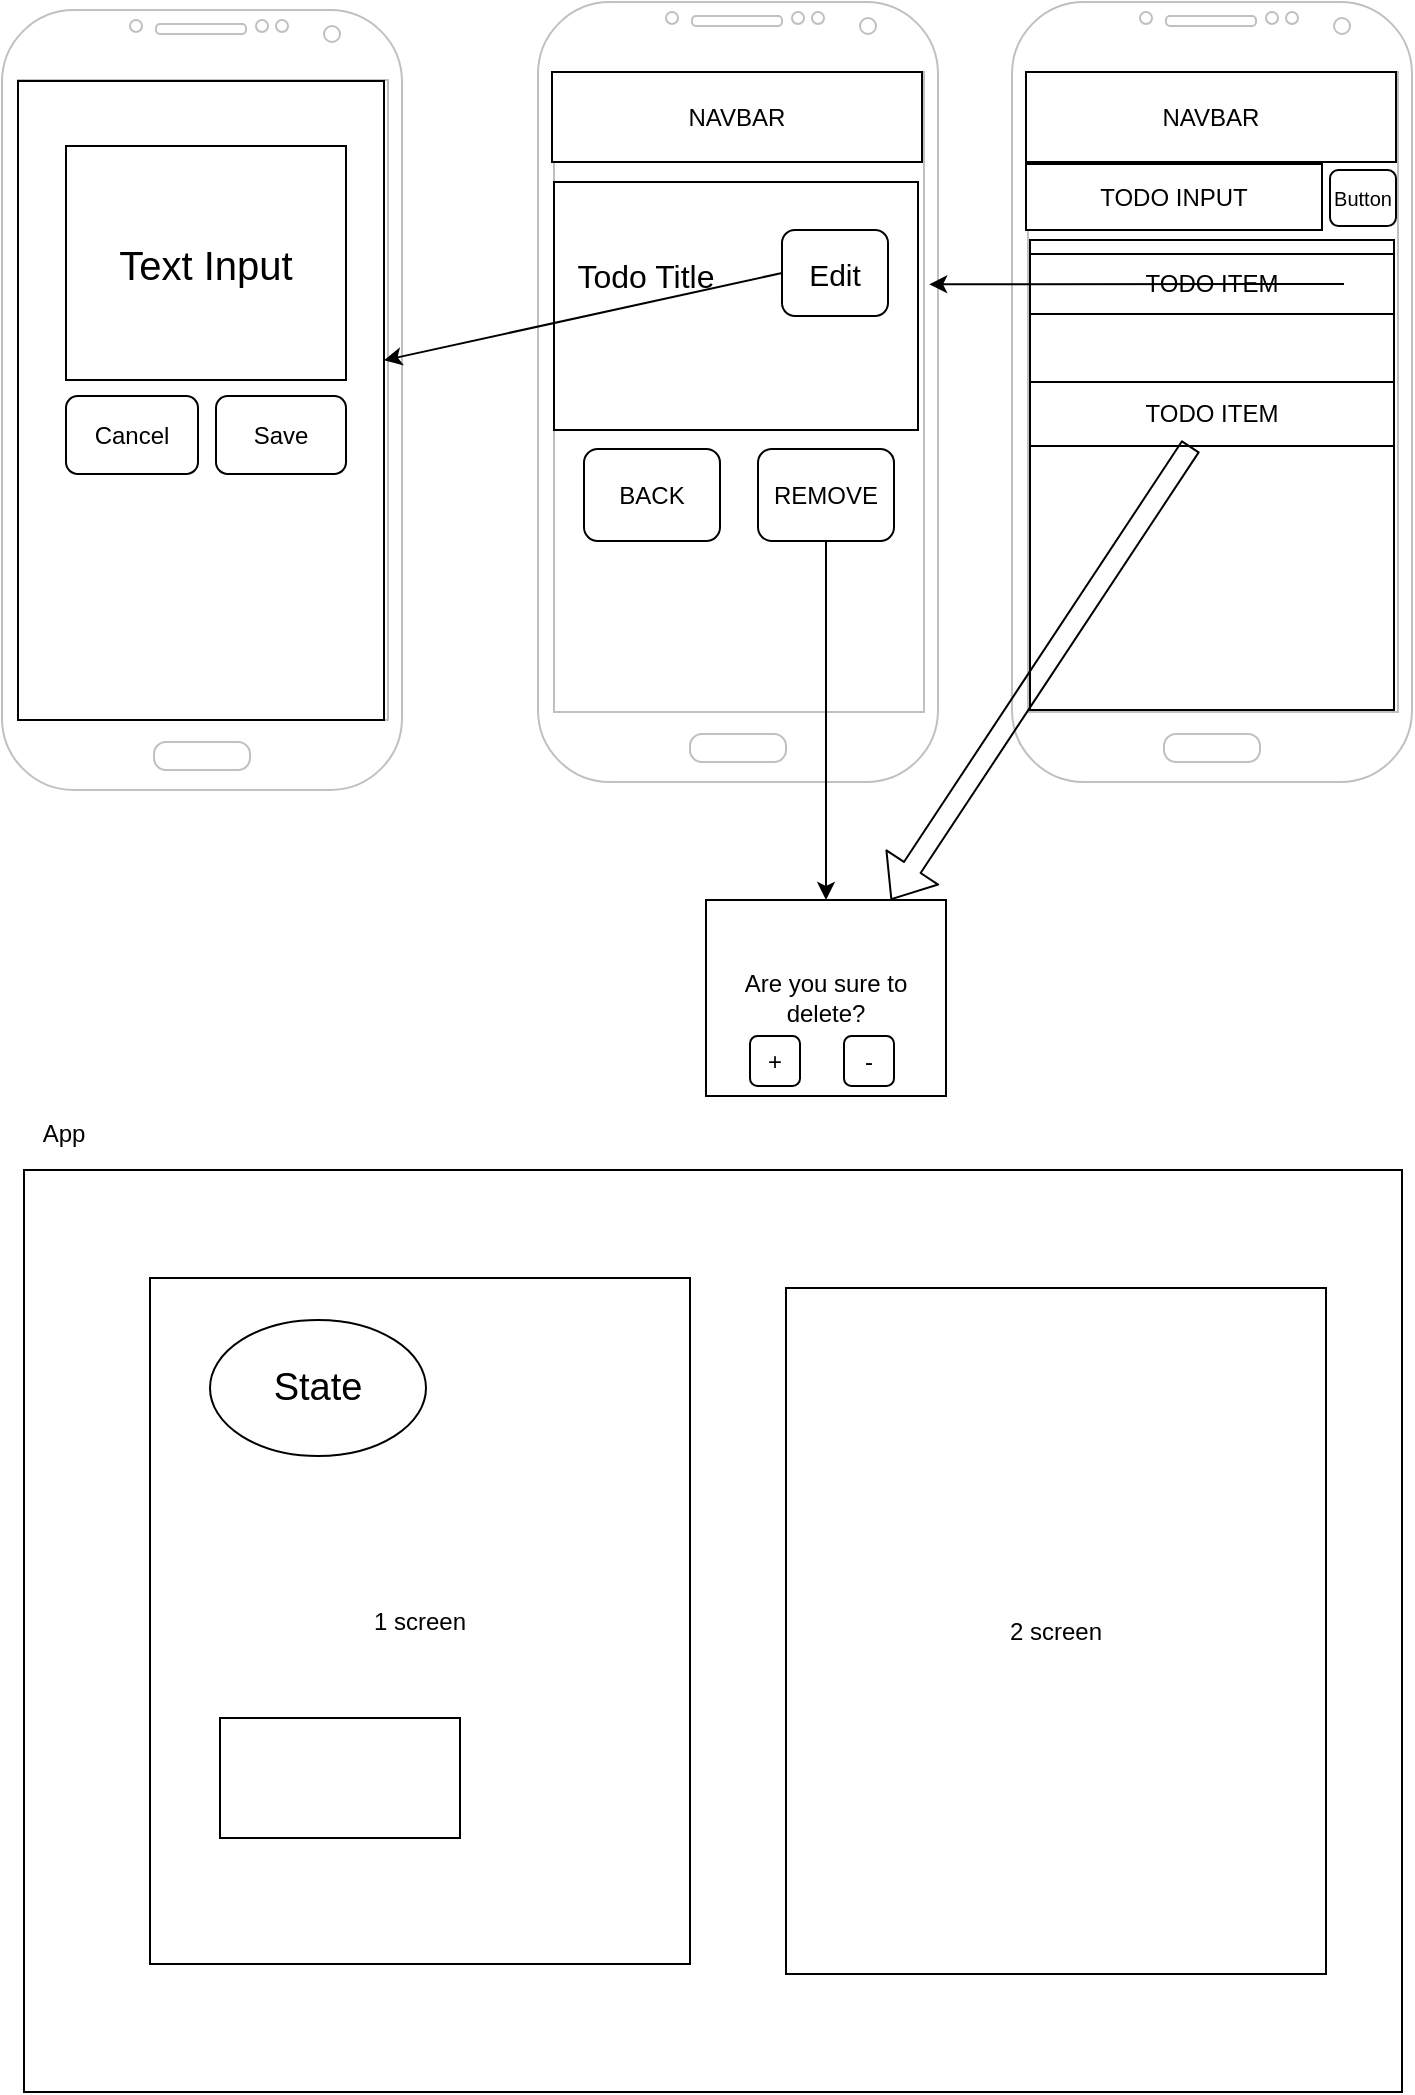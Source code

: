 <mxfile version="13.7.3" type="github"><diagram id="Y2sJE1_jAnrWwE4sUDcd" name="Page-1"><mxGraphModel dx="1038" dy="580" grid="1" gridSize="1" guides="1" tooltips="1" connect="1" arrows="1" fold="1" page="1" pageScale="1" pageWidth="827" pageHeight="1169" math="0" shadow="0"><root><mxCell id="0"/><mxCell id="1" parent="0"/><mxCell id="0sKKaln0UroDEjzCs7Ps-2" value="" style="verticalLabelPosition=bottom;verticalAlign=top;html=1;shadow=0;dashed=0;strokeWidth=1;shape=mxgraph.android.phone2;strokeColor=#c0c0c0;" vertex="1" parent="1"><mxGeometry x="605" y="90" width="200" height="390" as="geometry"/></mxCell><mxCell id="0sKKaln0UroDEjzCs7Ps-3" value="NAVBAR" style="rounded=0;whiteSpace=wrap;html=1;" vertex="1" parent="1"><mxGeometry x="612" y="125" width="185" height="45" as="geometry"/></mxCell><mxCell id="0sKKaln0UroDEjzCs7Ps-4" value="TODO INPUT" style="rounded=0;whiteSpace=wrap;html=1;fillColor=#ffffff;" vertex="1" parent="1"><mxGeometry x="612" y="171" width="148" height="33" as="geometry"/></mxCell><mxCell id="0sKKaln0UroDEjzCs7Ps-6" value="&lt;font style=&quot;font-size: 10px&quot;&gt;Button&lt;/font&gt;" style="rounded=1;whiteSpace=wrap;html=1;fillColor=#ffffff;" vertex="1" parent="1"><mxGeometry x="764" y="174" width="33" height="28" as="geometry"/></mxCell><mxCell id="0sKKaln0UroDEjzCs7Ps-8" value="" style="rounded=0;whiteSpace=wrap;html=1;fillColor=#ffffff;" vertex="1" parent="1"><mxGeometry x="614" y="209" width="182" height="235" as="geometry"/></mxCell><mxCell id="0sKKaln0UroDEjzCs7Ps-9" value="&lt;span&gt;TODO ITEM&lt;/span&gt;" style="rounded=0;whiteSpace=wrap;html=1;fillColor=#ffffff;" vertex="1" parent="1"><mxGeometry x="614" y="216" width="182" height="30" as="geometry"/></mxCell><mxCell id="0sKKaln0UroDEjzCs7Ps-14" value="TODO ITEM" style="rounded=0;whiteSpace=wrap;html=1;fillColor=#ffffff;" vertex="1" parent="1"><mxGeometry x="614" y="280" width="182" height="32" as="geometry"/></mxCell><mxCell id="0sKKaln0UroDEjzCs7Ps-19" value="" style="verticalLabelPosition=bottom;verticalAlign=top;html=1;shadow=0;dashed=0;strokeWidth=1;shape=mxgraph.android.phone2;strokeColor=#c0c0c0;fillColor=#ffffff;" vertex="1" parent="1"><mxGeometry x="368" y="90" width="200" height="390" as="geometry"/></mxCell><mxCell id="0sKKaln0UroDEjzCs7Ps-20" value="NAVBAR" style="rounded=0;whiteSpace=wrap;html=1;" vertex="1" parent="1"><mxGeometry x="375" y="125" width="185" height="45" as="geometry"/></mxCell><mxCell id="0sKKaln0UroDEjzCs7Ps-22" value="" style="rounded=0;whiteSpace=wrap;html=1;fillColor=#ffffff;" vertex="1" parent="1"><mxGeometry x="376" y="180" width="182" height="124" as="geometry"/></mxCell><mxCell id="0sKKaln0UroDEjzCs7Ps-23" value="&lt;font style=&quot;font-size: 16px&quot;&gt;Todo Title&lt;/font&gt;" style="text;html=1;strokeColor=none;fillColor=none;align=center;verticalAlign=middle;whiteSpace=wrap;rounded=0;" vertex="1" parent="1"><mxGeometry x="383" y="200" width="78" height="53" as="geometry"/></mxCell><mxCell id="0sKKaln0UroDEjzCs7Ps-24" value="&lt;font style=&quot;font-size: 15px&quot;&gt;Edit&lt;/font&gt;" style="rounded=1;whiteSpace=wrap;html=1;fillColor=#ffffff;" vertex="1" parent="1"><mxGeometry x="490" y="204" width="53" height="43" as="geometry"/></mxCell><mxCell id="0sKKaln0UroDEjzCs7Ps-25" value="BACK" style="rounded=1;whiteSpace=wrap;html=1;fillColor=#ffffff;" vertex="1" parent="1"><mxGeometry x="391" y="313.5" width="68" height="46" as="geometry"/></mxCell><mxCell id="0sKKaln0UroDEjzCs7Ps-27" value="REMOVE" style="rounded=1;whiteSpace=wrap;html=1;fillColor=#ffffff;" vertex="1" parent="1"><mxGeometry x="478" y="313.5" width="68" height="46" as="geometry"/></mxCell><mxCell id="0sKKaln0UroDEjzCs7Ps-28" value="" style="verticalLabelPosition=bottom;verticalAlign=top;html=1;shadow=0;dashed=0;strokeWidth=1;shape=mxgraph.android.phone2;strokeColor=#c0c0c0;fillColor=#ffffff;" vertex="1" parent="1"><mxGeometry x="100" y="94" width="200" height="390" as="geometry"/></mxCell><mxCell id="0sKKaln0UroDEjzCs7Ps-31" value="" style="rounded=0;whiteSpace=wrap;html=1;fillColor=#ffffff;" vertex="1" parent="1"><mxGeometry x="108" y="129.5" width="183" height="319.5" as="geometry"/></mxCell><mxCell id="0sKKaln0UroDEjzCs7Ps-34" value="" style="endArrow=classic;html=1;exitX=0;exitY=0.5;exitDx=0;exitDy=0;" edge="1" parent="1" source="0sKKaln0UroDEjzCs7Ps-24" target="0sKKaln0UroDEjzCs7Ps-31"><mxGeometry width="50" height="50" relative="1" as="geometry"><mxPoint x="912" y="297" as="sourcePoint"/><mxPoint x="621" y="450.261" as="targetPoint"/></mxGeometry></mxCell><mxCell id="0sKKaln0UroDEjzCs7Ps-35" value="" style="endArrow=classic;html=1;entryX=0.978;entryY=0.362;entryDx=0;entryDy=0;entryPerimeter=0;" edge="1" parent="1" target="0sKKaln0UroDEjzCs7Ps-19"><mxGeometry width="50" height="50" relative="1" as="geometry"><mxPoint x="771" y="231" as="sourcePoint"/><mxPoint x="748" y="227" as="targetPoint"/></mxGeometry></mxCell><mxCell id="0sKKaln0UroDEjzCs7Ps-36" value="&lt;font style=&quot;font-size: 20px&quot;&gt;Text Input&lt;/font&gt;" style="rounded=0;whiteSpace=wrap;html=1;fillColor=#ffffff;" vertex="1" parent="1"><mxGeometry x="132" y="162" width="140" height="117" as="geometry"/></mxCell><mxCell id="0sKKaln0UroDEjzCs7Ps-37" value="Cancel" style="rounded=1;whiteSpace=wrap;html=1;fillColor=#ffffff;" vertex="1" parent="1"><mxGeometry x="132" y="287" width="66" height="39" as="geometry"/></mxCell><mxCell id="0sKKaln0UroDEjzCs7Ps-39" value="Save" style="rounded=1;whiteSpace=wrap;html=1;fillColor=#ffffff;" vertex="1" parent="1"><mxGeometry x="207" y="287" width="65" height="39" as="geometry"/></mxCell><mxCell id="0sKKaln0UroDEjzCs7Ps-40" value="" style="shape=flexArrow;endArrow=classic;html=1;" edge="1" parent="1" source="0sKKaln0UroDEjzCs7Ps-14" target="0sKKaln0UroDEjzCs7Ps-41"><mxGeometry width="50" height="50" relative="1" as="geometry"><mxPoint x="447" y="430" as="sourcePoint"/><mxPoint x="518" y="568" as="targetPoint"/></mxGeometry></mxCell><mxCell id="0sKKaln0UroDEjzCs7Ps-41" value="Are you sure to delete?" style="rounded=0;whiteSpace=wrap;html=1;" vertex="1" parent="1"><mxGeometry x="452" y="539" width="120" height="98" as="geometry"/></mxCell><mxCell id="0sKKaln0UroDEjzCs7Ps-42" value="+" style="rounded=1;whiteSpace=wrap;html=1;fillColor=#ffffff;" vertex="1" parent="1"><mxGeometry x="474" y="607" width="25" height="25" as="geometry"/></mxCell><mxCell id="0sKKaln0UroDEjzCs7Ps-44" value="-" style="rounded=1;whiteSpace=wrap;html=1;fillColor=#ffffff;" vertex="1" parent="1"><mxGeometry x="521" y="607" width="25" height="25" as="geometry"/></mxCell><mxCell id="0sKKaln0UroDEjzCs7Ps-45" value="" style="endArrow=classic;html=1;" edge="1" parent="1" source="0sKKaln0UroDEjzCs7Ps-27" target="0sKKaln0UroDEjzCs7Ps-41"><mxGeometry width="50" height="50" relative="1" as="geometry"><mxPoint x="447" y="489" as="sourcePoint"/><mxPoint x="497" y="439" as="targetPoint"/></mxGeometry></mxCell><mxCell id="0sKKaln0UroDEjzCs7Ps-46" value="" style="rounded=0;whiteSpace=wrap;html=1;fillColor=#ffffff;" vertex="1" parent="1"><mxGeometry x="111" y="674" width="689" height="461" as="geometry"/></mxCell><mxCell id="0sKKaln0UroDEjzCs7Ps-47" value="App" style="text;html=1;strokeColor=none;fillColor=none;align=center;verticalAlign=middle;whiteSpace=wrap;rounded=0;" vertex="1" parent="1"><mxGeometry x="111" y="639" width="40" height="33" as="geometry"/></mxCell><mxCell id="0sKKaln0UroDEjzCs7Ps-48" value="1 screen" style="rounded=0;whiteSpace=wrap;html=1;fillColor=#ffffff;" vertex="1" parent="1"><mxGeometry x="174" y="728" width="270" height="343" as="geometry"/></mxCell><mxCell id="0sKKaln0UroDEjzCs7Ps-50" value="2 screen" style="rounded=0;whiteSpace=wrap;html=1;fillColor=#ffffff;" vertex="1" parent="1"><mxGeometry x="492" y="733" width="270" height="343" as="geometry"/></mxCell><mxCell id="0sKKaln0UroDEjzCs7Ps-51" value="" style="rounded=0;whiteSpace=wrap;html=1;fillColor=#ffffff;" vertex="1" parent="1"><mxGeometry x="209" y="948" width="120" height="60" as="geometry"/></mxCell><mxCell id="0sKKaln0UroDEjzCs7Ps-52" value="&lt;font style=&quot;font-size: 19px&quot;&gt;State&lt;/font&gt;" style="ellipse;whiteSpace=wrap;html=1;fillColor=#ffffff;" vertex="1" parent="1"><mxGeometry x="204" y="749" width="108" height="68" as="geometry"/></mxCell></root></mxGraphModel></diagram></mxfile>